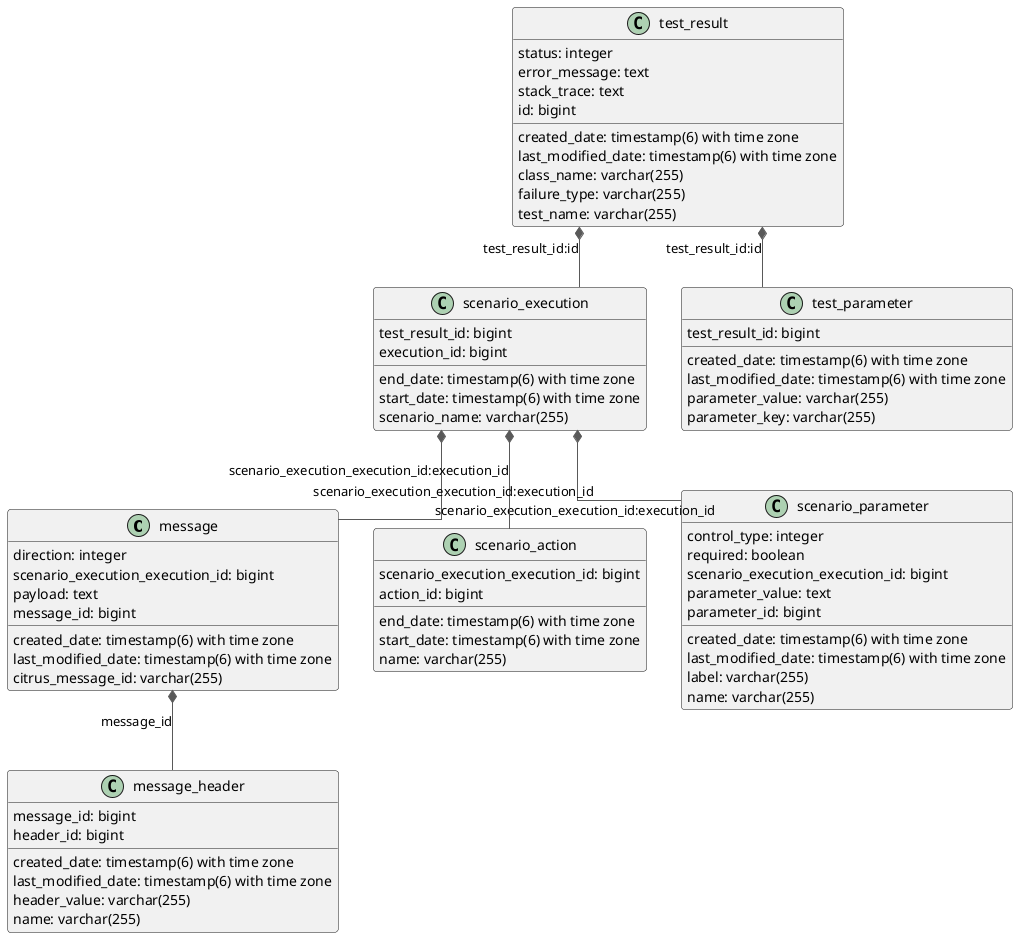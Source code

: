 @startuml

!theme vibrant
skinparam linetype ortho

class message {
   direction: integer
   created_date: timestamp(6) with time zone
   last_modified_date: timestamp(6) with time zone
   scenario_execution_execution_id: bigint
   citrus_message_id: varchar(255)
   payload: text
   message_id: bigint
}

class message_header {
   created_date: timestamp(6) with time zone
   last_modified_date: timestamp(6) with time zone
   message_id: bigint
   header_value: varchar(255)
   name: varchar(255)
   header_id: bigint
}

class scenario_action {
   end_date: timestamp(6) with time zone
   scenario_execution_execution_id: bigint
   start_date: timestamp(6) with time zone
   name: varchar(255)
   action_id: bigint
}

class scenario_execution {
   end_date: timestamp(6) with time zone
   start_date: timestamp(6) with time zone
   test_result_id: bigint
   scenario_name: varchar(255)
   execution_id: bigint
}

class scenario_parameter {
   control_type: integer
   required: boolean
   created_date: timestamp(6) with time zone
   last_modified_date: timestamp(6) with time zone
   scenario_execution_execution_id: bigint
   label: varchar(255)
   name: varchar(255)
   parameter_value: text
   parameter_id: bigint
}

class test_parameter {
   created_date: timestamp(6) with time zone
   last_modified_date: timestamp(6) with time zone
   parameter_value: varchar(255)
   test_result_id: bigint
   parameter_key: varchar(255)
}

class test_result {
   status: integer
   created_date: timestamp(6) with time zone
   last_modified_date: timestamp(6) with time zone
   class_name: varchar(255)
   failure_type: varchar(255)
   test_name: varchar(255)
   error_message: text
   stack_trace: text
   id: bigint
}

message             -[#595959,plain]up-*  scenario_execution : "scenario_execution_execution_id:execution_id"
message_header      -[#595959,plain]up-*  message            : "message_id"
scenario_action     -[#595959,plain]up-*  scenario_execution : "scenario_execution_execution_id:execution_id"
scenario_execution  -[#595959,plain]up-*  test_result        : "test_result_id:id"
scenario_parameter  -[#595959,plain]up-*  scenario_execution : "scenario_execution_execution_id:execution_id"
test_parameter      -[#595959,plain]up-*  test_result        : "test_result_id:id"

@enduml
